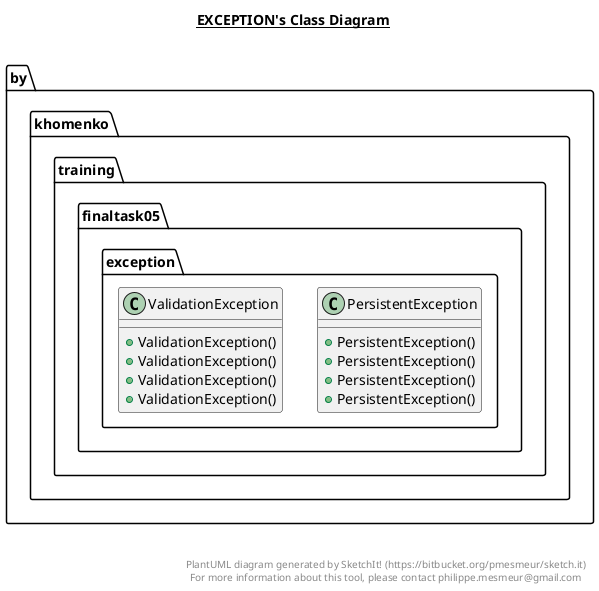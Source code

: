 @startuml

title __EXCEPTION's Class Diagram__\n

  package by.khomenko.training.finaltask05.exception {
    class PersistentException {
        + PersistentException()
        + PersistentException()
        + PersistentException()
        + PersistentException()
    }
  }
  

  package by.khomenko.training.finaltask05.exception {
    class ValidationException {
        + ValidationException()
        + ValidationException()
        + ValidationException()
        + ValidationException()
    }
  }
  



right footer


PlantUML diagram generated by SketchIt! (https://bitbucket.org/pmesmeur/sketch.it)
For more information about this tool, please contact philippe.mesmeur@gmail.com
endfooter

@enduml
